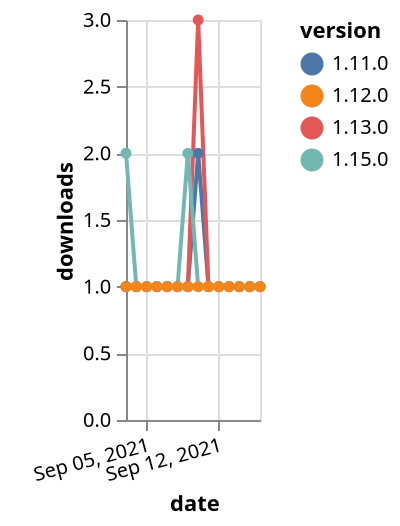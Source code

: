 {"$schema": "https://vega.github.io/schema/vega-lite/v5.json", "description": "A simple bar chart with embedded data.", "data": {"values": [{"date": "2021-09-03", "total": 210, "delta": 1, "version": "1.11.0"}, {"date": "2021-09-04", "total": 211, "delta": 1, "version": "1.11.0"}, {"date": "2021-09-05", "total": 212, "delta": 1, "version": "1.11.0"}, {"date": "2021-09-06", "total": 213, "delta": 1, "version": "1.11.0"}, {"date": "2021-09-07", "total": 214, "delta": 1, "version": "1.11.0"}, {"date": "2021-09-08", "total": 215, "delta": 1, "version": "1.11.0"}, {"date": "2021-09-09", "total": 216, "delta": 1, "version": "1.11.0"}, {"date": "2021-09-10", "total": 218, "delta": 2, "version": "1.11.0"}, {"date": "2021-09-11", "total": 219, "delta": 1, "version": "1.11.0"}, {"date": "2021-09-12", "total": 220, "delta": 1, "version": "1.11.0"}, {"date": "2021-09-13", "total": 221, "delta": 1, "version": "1.11.0"}, {"date": "2021-09-14", "total": 222, "delta": 1, "version": "1.11.0"}, {"date": "2021-09-15", "total": 223, "delta": 1, "version": "1.11.0"}, {"date": "2021-09-16", "total": 224, "delta": 1, "version": "1.11.0"}, {"date": "2021-09-03", "total": 291, "delta": 1, "version": "1.13.0"}, {"date": "2021-09-04", "total": 292, "delta": 1, "version": "1.13.0"}, {"date": "2021-09-05", "total": 293, "delta": 1, "version": "1.13.0"}, {"date": "2021-09-06", "total": 294, "delta": 1, "version": "1.13.0"}, {"date": "2021-09-07", "total": 295, "delta": 1, "version": "1.13.0"}, {"date": "2021-09-08", "total": 296, "delta": 1, "version": "1.13.0"}, {"date": "2021-09-09", "total": 297, "delta": 1, "version": "1.13.0"}, {"date": "2021-09-10", "total": 300, "delta": 3, "version": "1.13.0"}, {"date": "2021-09-11", "total": 301, "delta": 1, "version": "1.13.0"}, {"date": "2021-09-12", "total": 302, "delta": 1, "version": "1.13.0"}, {"date": "2021-09-13", "total": 303, "delta": 1, "version": "1.13.0"}, {"date": "2021-09-14", "total": 304, "delta": 1, "version": "1.13.0"}, {"date": "2021-09-15", "total": 305, "delta": 1, "version": "1.13.0"}, {"date": "2021-09-16", "total": 306, "delta": 1, "version": "1.13.0"}, {"date": "2021-09-03", "total": 113, "delta": 2, "version": "1.15.0"}, {"date": "2021-09-04", "total": 114, "delta": 1, "version": "1.15.0"}, {"date": "2021-09-05", "total": 115, "delta": 1, "version": "1.15.0"}, {"date": "2021-09-06", "total": 116, "delta": 1, "version": "1.15.0"}, {"date": "2021-09-07", "total": 117, "delta": 1, "version": "1.15.0"}, {"date": "2021-09-08", "total": 118, "delta": 1, "version": "1.15.0"}, {"date": "2021-09-09", "total": 120, "delta": 2, "version": "1.15.0"}, {"date": "2021-09-10", "total": 121, "delta": 1, "version": "1.15.0"}, {"date": "2021-09-11", "total": 122, "delta": 1, "version": "1.15.0"}, {"date": "2021-09-12", "total": 123, "delta": 1, "version": "1.15.0"}, {"date": "2021-09-13", "total": 124, "delta": 1, "version": "1.15.0"}, {"date": "2021-09-14", "total": 125, "delta": 1, "version": "1.15.0"}, {"date": "2021-09-15", "total": 126, "delta": 1, "version": "1.15.0"}, {"date": "2021-09-16", "total": 127, "delta": 1, "version": "1.15.0"}, {"date": "2021-09-03", "total": 174, "delta": 1, "version": "1.12.0"}, {"date": "2021-09-04", "total": 175, "delta": 1, "version": "1.12.0"}, {"date": "2021-09-05", "total": 176, "delta": 1, "version": "1.12.0"}, {"date": "2021-09-06", "total": 177, "delta": 1, "version": "1.12.0"}, {"date": "2021-09-07", "total": 178, "delta": 1, "version": "1.12.0"}, {"date": "2021-09-08", "total": 179, "delta": 1, "version": "1.12.0"}, {"date": "2021-09-09", "total": 180, "delta": 1, "version": "1.12.0"}, {"date": "2021-09-10", "total": 181, "delta": 1, "version": "1.12.0"}, {"date": "2021-09-11", "total": 182, "delta": 1, "version": "1.12.0"}, {"date": "2021-09-12", "total": 183, "delta": 1, "version": "1.12.0"}, {"date": "2021-09-13", "total": 184, "delta": 1, "version": "1.12.0"}, {"date": "2021-09-14", "total": 185, "delta": 1, "version": "1.12.0"}, {"date": "2021-09-15", "total": 186, "delta": 1, "version": "1.12.0"}, {"date": "2021-09-16", "total": 187, "delta": 1, "version": "1.12.0"}]}, "width": "container", "mark": {"type": "line", "point": {"filled": true}}, "encoding": {"x": {"field": "date", "type": "temporal", "timeUnit": "yearmonthdate", "title": "date", "axis": {"labelAngle": -15}}, "y": {"field": "delta", "type": "quantitative", "title": "downloads"}, "color": {"field": "version", "type": "nominal"}, "tooltip": {"field": "delta"}}}